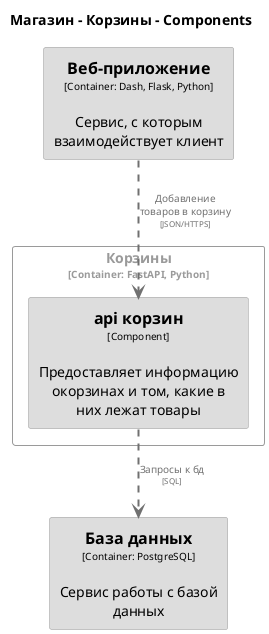 @startuml
set separator none
title Магазин - Корзины - Components

top to bottom direction

skinparam {
  arrowFontSize 10
  defaultTextAlignment center
  wrapWidth 200
  maxMessageSize 100
}

hide stereotype

skinparam rectangle<<Магазин.Корзины.apiкорзин>> {
  BackgroundColor #dddddd
  FontColor #000000
  BorderColor #9a9a9a
  shadowing false
}
skinparam rectangle<<Магазин.Базаданных>> {
  BackgroundColor #dddddd
  FontColor #000000
  BorderColor #9a9a9a
  shadowing false
}
skinparam rectangle<<Магазин.Вебприложение>> {
  BackgroundColor #dddddd
  FontColor #000000
  BorderColor #9a9a9a
  shadowing false
}
skinparam rectangle<<Магазин.Корзины>> {
  BorderColor #9a9a9a
  FontColor #9a9a9a
  shadowing false
}

rectangle "==База данных\n<size:10>[Container: PostgreSQL]</size>\n\nСервис работы с базой данных" <<Магазин.Базаданных>> as Магазин.Базаданных
rectangle "==Веб-приложение\n<size:10>[Container: Dash, Flask, Python]</size>\n\nСервис, с которым взаимодействует клиент" <<Магазин.Вебприложение>> as Магазин.Вебприложение

rectangle "Корзины\n<size:10>[Container: FastAPI, Python]</size>" <<Магазин.Корзины>> {
  rectangle "==api корзин\n<size:10>[Component]</size>\n\nПредоставляет информацию окорзинах и том, какие в них лежат товары" <<Магазин.Корзины.apiкорзин>> as Магазин.Корзины.apiкорзин
}

Магазин.Вебприложение .[#707070,thickness=2].> Магазин.Корзины.apiкорзин : "<color:#707070>Добавление товаров в корзину\n<color:#707070><size:8>[JSON/HTTPS]</size>"
Магазин.Корзины.apiкорзин .[#707070,thickness=2].> Магазин.Базаданных : "<color:#707070>Запросы к бд\n<color:#707070><size:8>[SQL]</size>"
@enduml